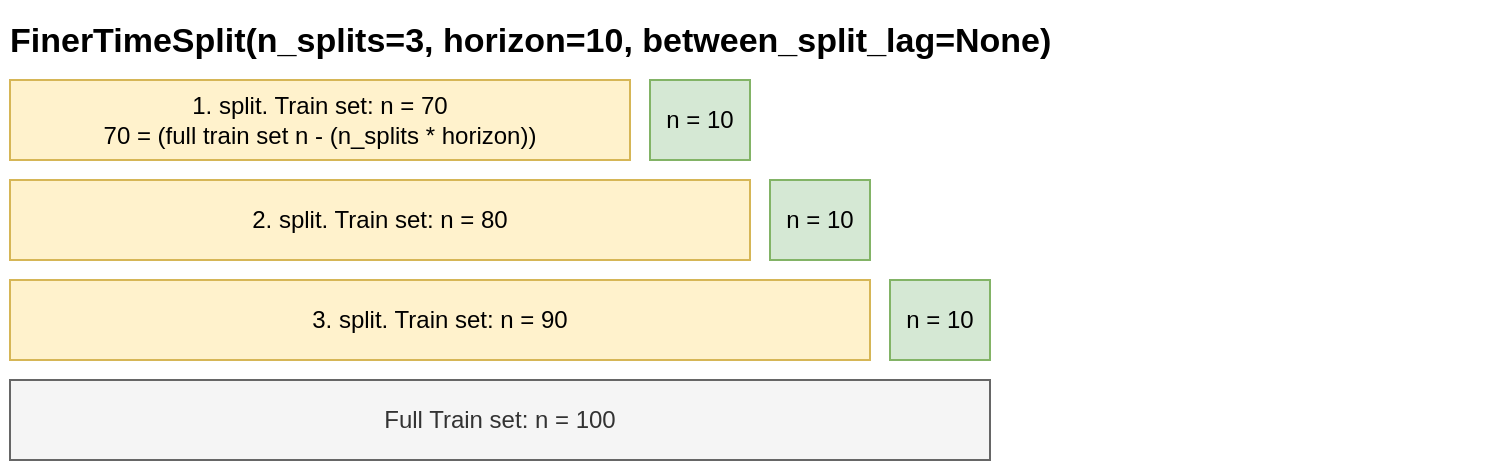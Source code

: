<mxfile version="13.3.4"><diagram id="buZ4j0nXRnKCXZ71bAMR" name="Page-1"><mxGraphModel dx="1639" dy="822" grid="1" gridSize="10" guides="1" tooltips="1" connect="1" arrows="1" fold="1" page="1" pageScale="1" pageWidth="850" pageHeight="1100" math="0" shadow="0"><root><mxCell id="0"/><mxCell id="1" parent="0"/><mxCell id="Ygl14iS3Ak6LXM6dC3V7-1" value="1. split. Train set: n = 70&lt;br&gt;70 = (full train set n - (n_splits * horizon))" style="rounded=0;whiteSpace=wrap;html=1;fillColor=#fff2cc;strokeColor=#d6b656;" parent="1" vertex="1"><mxGeometry x="170" y="200" width="310" height="40" as="geometry"/></mxCell><mxCell id="Ygl14iS3Ak6LXM6dC3V7-2" value="&lt;span&gt;2. split. Train set: n = 80&lt;/span&gt;" style="rounded=0;whiteSpace=wrap;html=1;fillColor=#fff2cc;strokeColor=#d6b656;" parent="1" vertex="1"><mxGeometry x="170" y="250" width="370" height="40" as="geometry"/></mxCell><mxCell id="Ygl14iS3Ak6LXM6dC3V7-3" value="&lt;span&gt;3. split. Train set: n = 90&lt;/span&gt;" style="rounded=0;whiteSpace=wrap;html=1;fillColor=#fff2cc;strokeColor=#d6b656;" parent="1" vertex="1"><mxGeometry x="170" y="300" width="430" height="40" as="geometry"/></mxCell><mxCell id="Ygl14iS3Ak6LXM6dC3V7-4" value="&lt;span&gt;Full Train set: n = 100&lt;/span&gt;" style="rounded=0;whiteSpace=wrap;html=1;fillColor=#f5f5f5;strokeColor=#666666;fontColor=#333333;" parent="1" vertex="1"><mxGeometry x="170" y="350" width="490" height="40" as="geometry"/></mxCell><mxCell id="Ygl14iS3Ak6LXM6dC3V7-5" value="n = 10" style="rounded=0;whiteSpace=wrap;html=1;fillColor=#d5e8d4;strokeColor=#82b366;" parent="1" vertex="1"><mxGeometry x="490" y="200" width="50" height="40" as="geometry"/></mxCell><mxCell id="Ygl14iS3Ak6LXM6dC3V7-6" value="n = 10" style="rounded=0;whiteSpace=wrap;html=1;fillColor=#d5e8d4;strokeColor=#82b366;" parent="1" vertex="1"><mxGeometry x="550" y="250" width="50" height="40" as="geometry"/></mxCell><mxCell id="Ygl14iS3Ak6LXM6dC3V7-7" value="n = 10" style="rounded=0;whiteSpace=wrap;html=1;fillColor=#d5e8d4;strokeColor=#82b366;" parent="1" vertex="1"><mxGeometry x="610" y="300" width="50" height="40" as="geometry"/></mxCell><mxCell id="Ygl14iS3Ak6LXM6dC3V7-10" value="&lt;h1 style=&quot;font-size: 17px&quot;&gt;FinerTimeSplit(n_splits=3, horizon=10, between_split_lag=None)&lt;/h1&gt;" style="text;html=1;strokeColor=none;fillColor=none;spacing=5;spacingTop=-20;whiteSpace=wrap;overflow=hidden;rounded=0;fontSize=17;textDirection=ltr;align=left;" parent="1" vertex="1"><mxGeometry x="165" y="170" width="750" height="20" as="geometry"/></mxCell></root></mxGraphModel></diagram></mxfile>